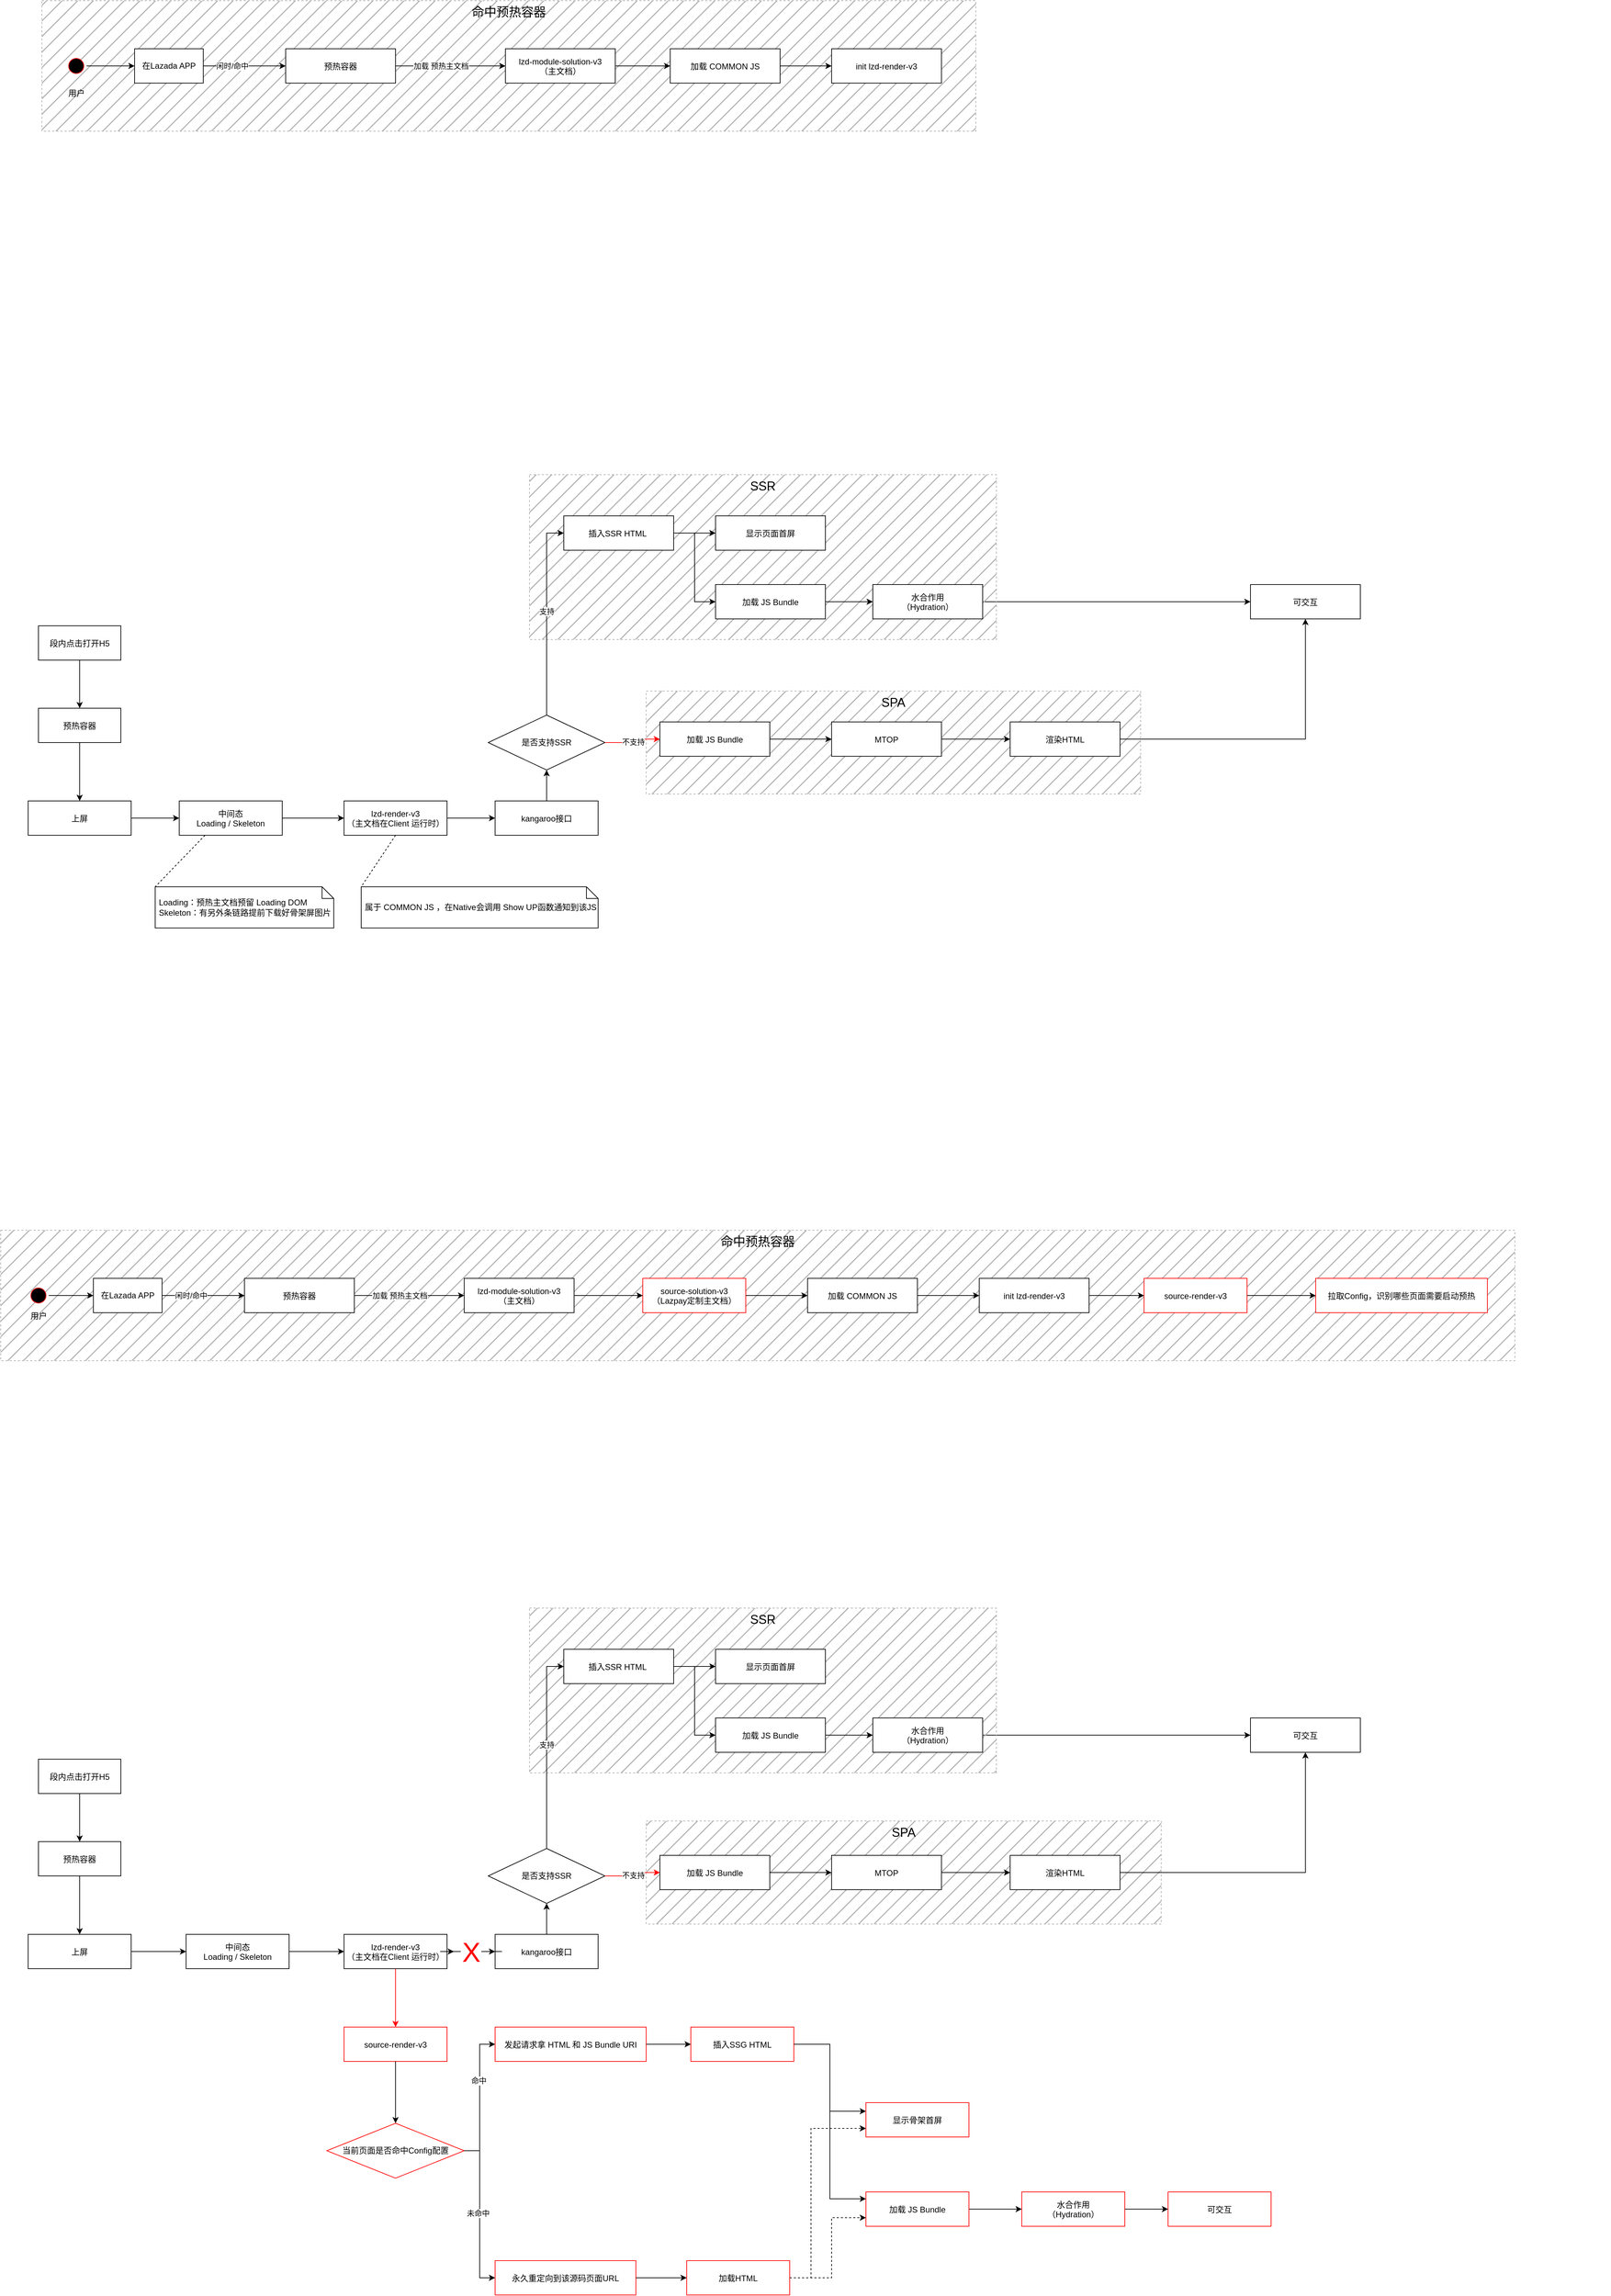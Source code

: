 <mxfile version="22.1.13" type="github">
  <diagram name="第 1 页" id="JUm2Xl7rqo4nJ8CD2gHi">
    <mxGraphModel dx="3695" dy="2759" grid="1" gridSize="10" guides="1" tooltips="1" connect="1" arrows="1" fold="1" page="1" pageScale="1" pageWidth="827" pageHeight="1169" math="0" shadow="0">
      <root>
        <mxCell id="0" />
        <mxCell id="1" parent="0" />
        <mxCell id="JyOi5-ntiIOUUZGGrdAY-210" value="" style="group" vertex="1" connectable="0" parent="1">
          <mxGeometry x="-600" y="-940" width="1360" height="190" as="geometry" />
        </mxCell>
        <mxCell id="JyOi5-ntiIOUUZGGrdAY-136" value="&lt;span style=&quot;font-size: 18px;&quot;&gt;命中预热容器&lt;/span&gt;" style="rounded=0;whiteSpace=wrap;html=1;fillColor=#b0b0b0;dashed=1;fillStyle=hatch;verticalAlign=top;strokeColor=#b0b0b0;" vertex="1" parent="JyOi5-ntiIOUUZGGrdAY-210">
          <mxGeometry width="1360" height="190" as="geometry" />
        </mxCell>
        <mxCell id="JyOi5-ntiIOUUZGGrdAY-78" value="在Lazada APP" style="shape=note;whiteSpace=wrap;size=0;" vertex="1" parent="JyOi5-ntiIOUUZGGrdAY-210">
          <mxGeometry x="135" y="70" width="100" height="50" as="geometry" />
        </mxCell>
        <mxCell id="JyOi5-ntiIOUUZGGrdAY-59" value="lzd-module-solution-v3&#xa;（主文档）" style="" vertex="1" parent="JyOi5-ntiIOUUZGGrdAY-210">
          <mxGeometry x="675" y="70" width="160" height="50" as="geometry" />
        </mxCell>
        <mxCell id="JyOi5-ntiIOUUZGGrdAY-86" value="预热容器" style="" vertex="1" parent="JyOi5-ntiIOUUZGGrdAY-210">
          <mxGeometry x="355" y="70" width="160" height="50" as="geometry" />
        </mxCell>
        <mxCell id="JyOi5-ntiIOUUZGGrdAY-138" value="" style="group" vertex="1" connectable="0" parent="JyOi5-ntiIOUUZGGrdAY-210">
          <mxGeometry x="25" y="80" width="50" height="70" as="geometry" />
        </mxCell>
        <mxCell id="JyOi5-ntiIOUUZGGrdAY-61" value="s" style="ellipse;shape=startState;fillColor=#000000;strokeColor=#ff0000;" vertex="1" parent="JyOi5-ntiIOUUZGGrdAY-138">
          <mxGeometry x="10" width="30" height="30" as="geometry" />
        </mxCell>
        <mxCell id="JyOi5-ntiIOUUZGGrdAY-137" value="用户" style="text;html=1;align=center;verticalAlign=middle;resizable=0;points=[];autosize=1;strokeColor=none;fillColor=none;" vertex="1" parent="JyOi5-ntiIOUUZGGrdAY-138">
          <mxGeometry y="40" width="50" height="30" as="geometry" />
        </mxCell>
        <mxCell id="JyOi5-ntiIOUUZGGrdAY-88" value="加载 COMMON JS" style="" vertex="1" parent="JyOi5-ntiIOUUZGGrdAY-210">
          <mxGeometry x="915" y="70" width="160" height="50" as="geometry" />
        </mxCell>
        <mxCell id="JyOi5-ntiIOUUZGGrdAY-208" value="init lzd-render-v3" style="" vertex="1" parent="JyOi5-ntiIOUUZGGrdAY-210">
          <mxGeometry x="1150" y="70" width="160" height="50" as="geometry" />
        </mxCell>
        <mxCell id="JyOi5-ntiIOUUZGGrdAY-82" style="edgeStyle=orthogonalEdgeStyle;rounded=0;orthogonalLoop=1;jettySize=auto;html=1;entryX=0;entryY=0.5;entryDx=0;entryDy=0;" edge="1" parent="JyOi5-ntiIOUUZGGrdAY-210" source="JyOi5-ntiIOUUZGGrdAY-78" target="JyOi5-ntiIOUUZGGrdAY-86">
          <mxGeometry relative="1" as="geometry">
            <mxPoint x="-845" y="-675" as="targetPoint" />
          </mxGeometry>
        </mxCell>
        <mxCell id="JyOi5-ntiIOUUZGGrdAY-87" value="闲时/命中" style="edgeLabel;html=1;align=center;verticalAlign=middle;resizable=0;points=[];" vertex="1" connectable="0" parent="JyOi5-ntiIOUUZGGrdAY-82">
          <mxGeometry x="-0.3" y="4" relative="1" as="geometry">
            <mxPoint y="4" as="offset" />
          </mxGeometry>
        </mxCell>
        <mxCell id="JyOi5-ntiIOUUZGGrdAY-84" style="edgeStyle=orthogonalEdgeStyle;rounded=0;orthogonalLoop=1;jettySize=auto;html=1;entryX=0;entryY=0.5;entryDx=0;entryDy=0;exitX=1;exitY=0.5;exitDx=0;exitDy=0;" edge="1" parent="JyOi5-ntiIOUUZGGrdAY-210" source="JyOi5-ntiIOUUZGGrdAY-86" target="JyOi5-ntiIOUUZGGrdAY-59">
          <mxGeometry relative="1" as="geometry">
            <mxPoint x="-695" y="-675" as="sourcePoint" />
          </mxGeometry>
        </mxCell>
        <mxCell id="JyOi5-ntiIOUUZGGrdAY-85" value="加载 预热主文档" style="edgeLabel;html=1;align=center;verticalAlign=middle;resizable=0;points=[];" vertex="1" connectable="0" parent="JyOi5-ntiIOUUZGGrdAY-84">
          <mxGeometry x="-0.175" relative="1" as="geometry">
            <mxPoint as="offset" />
          </mxGeometry>
        </mxCell>
        <mxCell id="JyOi5-ntiIOUUZGGrdAY-81" style="edgeStyle=orthogonalEdgeStyle;rounded=0;orthogonalLoop=1;jettySize=auto;html=1;entryX=0;entryY=0.5;entryDx=0;entryDy=0;entryPerimeter=0;" edge="1" parent="JyOi5-ntiIOUUZGGrdAY-210" source="JyOi5-ntiIOUUZGGrdAY-61" target="JyOi5-ntiIOUUZGGrdAY-78">
          <mxGeometry relative="1" as="geometry" />
        </mxCell>
        <mxCell id="JyOi5-ntiIOUUZGGrdAY-89" style="edgeStyle=orthogonalEdgeStyle;rounded=0;orthogonalLoop=1;jettySize=auto;html=1;" edge="1" parent="JyOi5-ntiIOUUZGGrdAY-210" source="JyOi5-ntiIOUUZGGrdAY-59" target="JyOi5-ntiIOUUZGGrdAY-88">
          <mxGeometry relative="1" as="geometry" />
        </mxCell>
        <mxCell id="JyOi5-ntiIOUUZGGrdAY-209" style="edgeStyle=orthogonalEdgeStyle;rounded=0;orthogonalLoop=1;jettySize=auto;html=1;entryX=0;entryY=0.5;entryDx=0;entryDy=0;" edge="1" parent="JyOi5-ntiIOUUZGGrdAY-210" source="JyOi5-ntiIOUUZGGrdAY-88" target="JyOi5-ntiIOUUZGGrdAY-208">
          <mxGeometry relative="1" as="geometry" />
        </mxCell>
        <mxCell id="JyOi5-ntiIOUUZGGrdAY-297" value="" style="group" vertex="1" connectable="0" parent="1">
          <mxGeometry x="-660" y="850" width="2205" height="190" as="geometry" />
        </mxCell>
        <mxCell id="JyOi5-ntiIOUUZGGrdAY-212" value="&lt;span style=&quot;font-size: 18px;&quot;&gt;命中预热容器&lt;/span&gt;" style="rounded=0;whiteSpace=wrap;html=1;fillColor=#b0b0b0;dashed=1;fillStyle=hatch;verticalAlign=top;strokeColor=#b0b0b0;" vertex="1" parent="JyOi5-ntiIOUUZGGrdAY-297">
          <mxGeometry width="2205" height="190" as="geometry" />
        </mxCell>
        <mxCell id="JyOi5-ntiIOUUZGGrdAY-213" value="在Lazada APP" style="shape=note;whiteSpace=wrap;size=0;" vertex="1" parent="JyOi5-ntiIOUUZGGrdAY-297">
          <mxGeometry x="135" y="70" width="100" height="50" as="geometry" />
        </mxCell>
        <mxCell id="JyOi5-ntiIOUUZGGrdAY-214" value="lzd-module-solution-v3&#xa;（主文档）" style="" vertex="1" parent="JyOi5-ntiIOUUZGGrdAY-297">
          <mxGeometry x="675" y="70" width="160" height="50" as="geometry" />
        </mxCell>
        <mxCell id="JyOi5-ntiIOUUZGGrdAY-215" value="预热容器" style="" vertex="1" parent="JyOi5-ntiIOUUZGGrdAY-297">
          <mxGeometry x="355" y="70" width="160" height="50" as="geometry" />
        </mxCell>
        <mxCell id="JyOi5-ntiIOUUZGGrdAY-219" value="加载 COMMON JS" style="" vertex="1" parent="JyOi5-ntiIOUUZGGrdAY-297">
          <mxGeometry x="1175" y="70" width="160" height="50" as="geometry" />
        </mxCell>
        <mxCell id="JyOi5-ntiIOUUZGGrdAY-220" value="init lzd-render-v3" style="" vertex="1" parent="JyOi5-ntiIOUUZGGrdAY-297">
          <mxGeometry x="1425" y="70" width="160" height="50" as="geometry" />
        </mxCell>
        <mxCell id="JyOi5-ntiIOUUZGGrdAY-229" value="source-solution-v3&#xa;（Lazpay定制主文档）" style="strokeColor=#ff0000;" vertex="1" parent="JyOi5-ntiIOUUZGGrdAY-297">
          <mxGeometry x="935" y="70" width="150" height="50" as="geometry" />
        </mxCell>
        <mxCell id="JyOi5-ntiIOUUZGGrdAY-233" value="source-render-v3" style="strokeColor=#ff0000;" vertex="1" parent="JyOi5-ntiIOUUZGGrdAY-297">
          <mxGeometry x="1665" y="70" width="150" height="50" as="geometry" />
        </mxCell>
        <mxCell id="JyOi5-ntiIOUUZGGrdAY-235" value="拉取Config，识别哪些页面需要启动预热" style="strokeColor=#ff0000;" vertex="1" parent="JyOi5-ntiIOUUZGGrdAY-297">
          <mxGeometry x="1915" y="70" width="250" height="50" as="geometry" />
        </mxCell>
        <mxCell id="JyOi5-ntiIOUUZGGrdAY-296" value="" style="group" vertex="1" connectable="0" parent="JyOi5-ntiIOUUZGGrdAY-297">
          <mxGeometry x="30" y="70" width="50" height="70" as="geometry" />
        </mxCell>
        <mxCell id="JyOi5-ntiIOUUZGGrdAY-216" value="" style="group" vertex="1" connectable="0" parent="JyOi5-ntiIOUUZGGrdAY-296">
          <mxGeometry width="50" height="70" as="geometry" />
        </mxCell>
        <mxCell id="JyOi5-ntiIOUUZGGrdAY-218" value="用户" style="text;html=1;align=center;verticalAlign=middle;resizable=0;points=[];autosize=1;strokeColor=none;fillColor=none;" vertex="1" parent="JyOi5-ntiIOUUZGGrdAY-216">
          <mxGeometry y="40" width="50" height="30" as="geometry" />
        </mxCell>
        <mxCell id="JyOi5-ntiIOUUZGGrdAY-217" value="s" style="ellipse;shape=startState;fillColor=#000000;strokeColor=#ff0000;" vertex="1" parent="JyOi5-ntiIOUUZGGrdAY-296">
          <mxGeometry x="10" y="10" width="30" height="30" as="geometry" />
        </mxCell>
        <mxCell id="JyOi5-ntiIOUUZGGrdAY-221" style="edgeStyle=orthogonalEdgeStyle;rounded=0;orthogonalLoop=1;jettySize=auto;html=1;entryX=0;entryY=0.5;entryDx=0;entryDy=0;" edge="1" parent="JyOi5-ntiIOUUZGGrdAY-297" source="JyOi5-ntiIOUUZGGrdAY-213" target="JyOi5-ntiIOUUZGGrdAY-215">
          <mxGeometry relative="1" as="geometry">
            <mxPoint x="-2160" y="705" as="targetPoint" />
          </mxGeometry>
        </mxCell>
        <mxCell id="JyOi5-ntiIOUUZGGrdAY-222" value="闲时/命中" style="edgeLabel;html=1;align=center;verticalAlign=middle;resizable=0;points=[];" vertex="1" connectable="0" parent="JyOi5-ntiIOUUZGGrdAY-221">
          <mxGeometry x="-0.3" y="4" relative="1" as="geometry">
            <mxPoint y="4" as="offset" />
          </mxGeometry>
        </mxCell>
        <mxCell id="JyOi5-ntiIOUUZGGrdAY-223" style="edgeStyle=orthogonalEdgeStyle;rounded=0;orthogonalLoop=1;jettySize=auto;html=1;entryX=0;entryY=0.5;entryDx=0;entryDy=0;exitX=1;exitY=0.5;exitDx=0;exitDy=0;" edge="1" parent="JyOi5-ntiIOUUZGGrdAY-297" source="JyOi5-ntiIOUUZGGrdAY-215" target="JyOi5-ntiIOUUZGGrdAY-214">
          <mxGeometry relative="1" as="geometry">
            <mxPoint x="-2010" y="705" as="sourcePoint" />
          </mxGeometry>
        </mxCell>
        <mxCell id="JyOi5-ntiIOUUZGGrdAY-224" value="加载 预热主文档" style="edgeLabel;html=1;align=center;verticalAlign=middle;resizable=0;points=[];" vertex="1" connectable="0" parent="JyOi5-ntiIOUUZGGrdAY-223">
          <mxGeometry x="-0.175" relative="1" as="geometry">
            <mxPoint as="offset" />
          </mxGeometry>
        </mxCell>
        <mxCell id="JyOi5-ntiIOUUZGGrdAY-227" style="edgeStyle=orthogonalEdgeStyle;rounded=0;orthogonalLoop=1;jettySize=auto;html=1;entryX=0;entryY=0.5;entryDx=0;entryDy=0;" edge="1" parent="JyOi5-ntiIOUUZGGrdAY-297" source="JyOi5-ntiIOUUZGGrdAY-219" target="JyOi5-ntiIOUUZGGrdAY-220">
          <mxGeometry relative="1" as="geometry" />
        </mxCell>
        <mxCell id="JyOi5-ntiIOUUZGGrdAY-230" style="edgeStyle=orthogonalEdgeStyle;rounded=0;orthogonalLoop=1;jettySize=auto;html=1;entryX=0;entryY=0.5;entryDx=0;entryDy=0;" edge="1" parent="JyOi5-ntiIOUUZGGrdAY-297" source="JyOi5-ntiIOUUZGGrdAY-214" target="JyOi5-ntiIOUUZGGrdAY-229">
          <mxGeometry relative="1" as="geometry" />
        </mxCell>
        <mxCell id="JyOi5-ntiIOUUZGGrdAY-231" style="edgeStyle=orthogonalEdgeStyle;rounded=0;orthogonalLoop=1;jettySize=auto;html=1;entryX=0;entryY=0.5;entryDx=0;entryDy=0;" edge="1" parent="JyOi5-ntiIOUUZGGrdAY-297" source="JyOi5-ntiIOUUZGGrdAY-229" target="JyOi5-ntiIOUUZGGrdAY-219">
          <mxGeometry relative="1" as="geometry" />
        </mxCell>
        <mxCell id="JyOi5-ntiIOUUZGGrdAY-234" style="edgeStyle=orthogonalEdgeStyle;rounded=0;orthogonalLoop=1;jettySize=auto;html=1;entryX=0;entryY=0.5;entryDx=0;entryDy=0;" edge="1" parent="JyOi5-ntiIOUUZGGrdAY-297" source="JyOi5-ntiIOUUZGGrdAY-220" target="JyOi5-ntiIOUUZGGrdAY-233">
          <mxGeometry relative="1" as="geometry" />
        </mxCell>
        <mxCell id="JyOi5-ntiIOUUZGGrdAY-236" style="edgeStyle=orthogonalEdgeStyle;rounded=0;orthogonalLoop=1;jettySize=auto;html=1;" edge="1" parent="JyOi5-ntiIOUUZGGrdAY-297" source="JyOi5-ntiIOUUZGGrdAY-233" target="JyOi5-ntiIOUUZGGrdAY-235">
          <mxGeometry relative="1" as="geometry" />
        </mxCell>
        <mxCell id="JyOi5-ntiIOUUZGGrdAY-225" style="edgeStyle=orthogonalEdgeStyle;rounded=0;orthogonalLoop=1;jettySize=auto;html=1;entryX=0;entryY=0.5;entryDx=0;entryDy=0;entryPerimeter=0;" edge="1" parent="JyOi5-ntiIOUUZGGrdAY-297" source="JyOi5-ntiIOUUZGGrdAY-217" target="JyOi5-ntiIOUUZGGrdAY-213">
          <mxGeometry relative="1" as="geometry" />
        </mxCell>
        <mxCell id="JyOi5-ntiIOUUZGGrdAY-298" value="" style="group" vertex="1" connectable="0" parent="1">
          <mxGeometry x="-620" y="-250" width="2304" height="790" as="geometry" />
        </mxCell>
        <mxCell id="JyOi5-ntiIOUUZGGrdAY-184" value="" style="group" vertex="1" connectable="0" parent="JyOi5-ntiIOUUZGGrdAY-298">
          <mxGeometry y="70" width="2304" height="720" as="geometry" />
        </mxCell>
        <mxCell id="JyOi5-ntiIOUUZGGrdAY-300" value="" style="group" vertex="1" connectable="0" parent="JyOi5-ntiIOUUZGGrdAY-184">
          <mxGeometry y="150" width="830" height="440" as="geometry" />
        </mxCell>
        <mxCell id="JyOi5-ntiIOUUZGGrdAY-145" value="lzd-render-v3&#xa;（主文档在Client 运行时）" style="" vertex="1" parent="JyOi5-ntiIOUUZGGrdAY-300">
          <mxGeometry x="460" y="255" width="150" height="50" as="geometry" />
        </mxCell>
        <mxCell id="JyOi5-ntiIOUUZGGrdAY-147" value="段内点击打开H5" style="" vertex="1" parent="JyOi5-ntiIOUUZGGrdAY-300">
          <mxGeometry x="15" width="120" height="50" as="geometry" />
        </mxCell>
        <mxCell id="JyOi5-ntiIOUUZGGrdAY-149" value="预热容器" style="" vertex="1" parent="JyOi5-ntiIOUUZGGrdAY-300">
          <mxGeometry x="15" y="120" width="120" height="50" as="geometry" />
        </mxCell>
        <mxCell id="JyOi5-ntiIOUUZGGrdAY-146" style="edgeStyle=orthogonalEdgeStyle;rounded=0;orthogonalLoop=1;jettySize=auto;html=1;entryX=0.5;entryY=0;entryDx=0;entryDy=0;" edge="1" parent="JyOi5-ntiIOUUZGGrdAY-300" source="JyOi5-ntiIOUUZGGrdAY-147" target="JyOi5-ntiIOUUZGGrdAY-149">
          <mxGeometry relative="1" as="geometry" />
        </mxCell>
        <mxCell id="JyOi5-ntiIOUUZGGrdAY-151" value="kangaroo接口" style="" vertex="1" parent="JyOi5-ntiIOUUZGGrdAY-300">
          <mxGeometry x="680" y="255" width="150" height="50" as="geometry" />
        </mxCell>
        <mxCell id="JyOi5-ntiIOUUZGGrdAY-144" style="edgeStyle=orthogonalEdgeStyle;rounded=0;orthogonalLoop=1;jettySize=auto;html=1;entryX=0;entryY=0.5;entryDx=0;entryDy=0;" edge="1" parent="JyOi5-ntiIOUUZGGrdAY-300" source="JyOi5-ntiIOUUZGGrdAY-145" target="JyOi5-ntiIOUUZGGrdAY-151">
          <mxGeometry relative="1" as="geometry" />
        </mxCell>
        <mxCell id="JyOi5-ntiIOUUZGGrdAY-150" style="edgeStyle=orthogonalEdgeStyle;rounded=0;orthogonalLoop=1;jettySize=auto;html=1;entryX=0.5;entryY=1;entryDx=0;entryDy=0;" edge="1" parent="JyOi5-ntiIOUUZGGrdAY-300" source="JyOi5-ntiIOUUZGGrdAY-151">
          <mxGeometry relative="1" as="geometry">
            <mxPoint x="755.0" y="210" as="targetPoint" />
          </mxGeometry>
        </mxCell>
        <mxCell id="JyOi5-ntiIOUUZGGrdAY-158" value="上屏" style="" vertex="1" parent="JyOi5-ntiIOUUZGGrdAY-300">
          <mxGeometry y="255" width="150" height="50" as="geometry" />
        </mxCell>
        <mxCell id="JyOi5-ntiIOUUZGGrdAY-148" style="edgeStyle=orthogonalEdgeStyle;rounded=0;orthogonalLoop=1;jettySize=auto;html=1;entryX=0.5;entryY=0;entryDx=0;entryDy=0;" edge="1" parent="JyOi5-ntiIOUUZGGrdAY-300" source="JyOi5-ntiIOUUZGGrdAY-149" target="JyOi5-ntiIOUUZGGrdAY-158">
          <mxGeometry relative="1" as="geometry" />
        </mxCell>
        <mxCell id="JyOi5-ntiIOUUZGGrdAY-159" value="" style="group" vertex="1" connectable="0" parent="JyOi5-ntiIOUUZGGrdAY-300">
          <mxGeometry x="120" y="140" width="290" height="165" as="geometry" />
        </mxCell>
        <mxCell id="JyOi5-ntiIOUUZGGrdAY-160" value="中间态&#xa;Loading / Skeleton" style="" vertex="1" parent="JyOi5-ntiIOUUZGGrdAY-159">
          <mxGeometry x="100" y="115" width="150" height="50" as="geometry" />
        </mxCell>
        <mxCell id="JyOi5-ntiIOUUZGGrdAY-157" style="edgeStyle=orthogonalEdgeStyle;rounded=0;orthogonalLoop=1;jettySize=auto;html=1;entryX=0;entryY=0.5;entryDx=0;entryDy=0;" edge="1" parent="JyOi5-ntiIOUUZGGrdAY-300" source="JyOi5-ntiIOUUZGGrdAY-158" target="JyOi5-ntiIOUUZGGrdAY-160">
          <mxGeometry relative="1" as="geometry" />
        </mxCell>
        <mxCell id="JyOi5-ntiIOUUZGGrdAY-161" style="edgeStyle=orthogonalEdgeStyle;rounded=0;orthogonalLoop=1;jettySize=auto;html=1;entryX=0;entryY=0.5;entryDx=0;entryDy=0;" edge="1" parent="JyOi5-ntiIOUUZGGrdAY-300" source="JyOi5-ntiIOUUZGGrdAY-160" target="JyOi5-ntiIOUUZGGrdAY-145">
          <mxGeometry relative="1" as="geometry" />
        </mxCell>
        <mxCell id="JyOi5-ntiIOUUZGGrdAY-162" value=" 属于 COMMON JS ，在Native会调用 Show UP函数通知到该JS" style="shape=note;whiteSpace=wrap;size=17;align=left;" vertex="1" parent="JyOi5-ntiIOUUZGGrdAY-300">
          <mxGeometry x="485" y="380" width="345" height="60" as="geometry" />
        </mxCell>
        <mxCell id="JyOi5-ntiIOUUZGGrdAY-163" value="" style="endArrow=none;strokeColor=#000000;endFill=0;rounded=0;dashed=1;exitX=0.5;exitY=1;exitDx=0;exitDy=0;entryX=0;entryY=0;entryDx=0;entryDy=0;entryPerimeter=0;" edge="1" parent="JyOi5-ntiIOUUZGGrdAY-300" source="JyOi5-ntiIOUUZGGrdAY-145" target="JyOi5-ntiIOUUZGGrdAY-162">
          <mxGeometry relative="1" as="geometry">
            <mxPoint x="743" as="sourcePoint" />
            <mxPoint x="825" y="-230" as="targetPoint" />
          </mxGeometry>
        </mxCell>
        <mxCell id="JyOi5-ntiIOUUZGGrdAY-182" value=" Loading：预热主文档预留 Loading DOM&#xa; Skeleton：有另外条链路提前下载好骨架屏图片" style="shape=note;whiteSpace=wrap;size=17;align=left;" vertex="1" parent="JyOi5-ntiIOUUZGGrdAY-300">
          <mxGeometry x="185" y="380" width="260" height="60" as="geometry" />
        </mxCell>
        <mxCell id="JyOi5-ntiIOUUZGGrdAY-183" value="" style="endArrow=none;strokeColor=#000000;endFill=0;rounded=0;dashed=1;exitX=0.25;exitY=1;exitDx=0;exitDy=0;entryX=0;entryY=0;entryDx=0;entryDy=0;entryPerimeter=0;" edge="1" parent="JyOi5-ntiIOUUZGGrdAY-300" source="JyOi5-ntiIOUUZGGrdAY-160" target="JyOi5-ntiIOUUZGGrdAY-182">
          <mxGeometry relative="1" as="geometry">
            <mxPoint x="266" y="305" as="sourcePoint" />
            <mxPoint x="240" y="380" as="targetPoint" />
          </mxGeometry>
        </mxCell>
        <mxCell id="JyOi5-ntiIOUUZGGrdAY-270" value="" style="group" vertex="1" connectable="0" parent="JyOi5-ntiIOUUZGGrdAY-298">
          <mxGeometry x="670" width="1270" height="465" as="geometry" />
        </mxCell>
        <mxCell id="JyOi5-ntiIOUUZGGrdAY-299" value="&lt;font style=&quot;font-size: 18px;&quot;&gt;SPA&lt;/font&gt;" style="rounded=0;whiteSpace=wrap;html=1;fillColor=#b0b0b0;dashed=1;fillStyle=hatch;verticalAlign=top;strokeColor=#b0b0b0;" vertex="1" parent="JyOi5-ntiIOUUZGGrdAY-270">
          <mxGeometry x="230" y="315" width="720" height="150" as="geometry" />
        </mxCell>
        <mxCell id="JyOi5-ntiIOUUZGGrdAY-271" value="是否支持SSR" style="rhombus;whiteSpace=wrap;html=1;" vertex="1" parent="JyOi5-ntiIOUUZGGrdAY-270">
          <mxGeometry y="350" width="170" height="80" as="geometry" />
        </mxCell>
        <mxCell id="JyOi5-ntiIOUUZGGrdAY-272" value="可交互" style="" vertex="1" parent="JyOi5-ntiIOUUZGGrdAY-270">
          <mxGeometry x="1110" y="160" width="160" height="50" as="geometry" />
        </mxCell>
        <mxCell id="JyOi5-ntiIOUUZGGrdAY-273" style="edgeStyle=orthogonalEdgeStyle;rounded=0;orthogonalLoop=1;jettySize=auto;html=1;entryX=0;entryY=0.5;entryDx=0;entryDy=0;" edge="1" parent="JyOi5-ntiIOUUZGGrdAY-270" source="JyOi5-ntiIOUUZGGrdAY-287" target="JyOi5-ntiIOUUZGGrdAY-272">
          <mxGeometry relative="1" as="geometry" />
        </mxCell>
        <mxCell id="JyOi5-ntiIOUUZGGrdAY-274" value="加载 JS Bundle" style="" vertex="1" parent="JyOi5-ntiIOUUZGGrdAY-270">
          <mxGeometry x="250" y="360" width="160" height="50" as="geometry" />
        </mxCell>
        <mxCell id="JyOi5-ntiIOUUZGGrdAY-275" style="edgeStyle=orthogonalEdgeStyle;rounded=0;orthogonalLoop=1;jettySize=auto;html=1;entryX=0;entryY=0.5;entryDx=0;entryDy=0;strokeColor=#ff0000;" edge="1" parent="JyOi5-ntiIOUUZGGrdAY-270" source="JyOi5-ntiIOUUZGGrdAY-271" target="JyOi5-ntiIOUUZGGrdAY-274">
          <mxGeometry relative="1" as="geometry" />
        </mxCell>
        <mxCell id="JyOi5-ntiIOUUZGGrdAY-276" value="不支持" style="edgeLabel;html=1;align=center;verticalAlign=middle;resizable=0;points=[];" vertex="1" connectable="0" parent="JyOi5-ntiIOUUZGGrdAY-275">
          <mxGeometry x="-0.006" y="-1" relative="1" as="geometry">
            <mxPoint y="1" as="offset" />
          </mxGeometry>
        </mxCell>
        <mxCell id="JyOi5-ntiIOUUZGGrdAY-277" value="MTOP" style="" vertex="1" parent="JyOi5-ntiIOUUZGGrdAY-270">
          <mxGeometry x="500" y="360" width="160" height="50" as="geometry" />
        </mxCell>
        <mxCell id="JyOi5-ntiIOUUZGGrdAY-278" style="edgeStyle=orthogonalEdgeStyle;rounded=0;orthogonalLoop=1;jettySize=auto;html=1;entryX=0.5;entryY=1;entryDx=0;entryDy=0;" edge="1" parent="JyOi5-ntiIOUUZGGrdAY-270" source="JyOi5-ntiIOUUZGGrdAY-279" target="JyOi5-ntiIOUUZGGrdAY-272">
          <mxGeometry relative="1" as="geometry" />
        </mxCell>
        <mxCell id="JyOi5-ntiIOUUZGGrdAY-279" value="渲染HTML" style="" vertex="1" parent="JyOi5-ntiIOUUZGGrdAY-270">
          <mxGeometry x="760" y="360" width="160" height="50" as="geometry" />
        </mxCell>
        <mxCell id="JyOi5-ntiIOUUZGGrdAY-280" style="edgeStyle=orthogonalEdgeStyle;rounded=0;orthogonalLoop=1;jettySize=auto;html=1;entryX=0;entryY=0.5;entryDx=0;entryDy=0;" edge="1" parent="JyOi5-ntiIOUUZGGrdAY-270" source="JyOi5-ntiIOUUZGGrdAY-274" target="JyOi5-ntiIOUUZGGrdAY-277">
          <mxGeometry relative="1" as="geometry" />
        </mxCell>
        <mxCell id="JyOi5-ntiIOUUZGGrdAY-281" style="edgeStyle=orthogonalEdgeStyle;rounded=0;orthogonalLoop=1;jettySize=auto;html=1;" edge="1" parent="JyOi5-ntiIOUUZGGrdAY-270" source="JyOi5-ntiIOUUZGGrdAY-277" target="JyOi5-ntiIOUUZGGrdAY-279">
          <mxGeometry relative="1" as="geometry" />
        </mxCell>
        <mxCell id="JyOi5-ntiIOUUZGGrdAY-282" value="&lt;font style=&quot;font-size: 18px;&quot;&gt;SSR&lt;/font&gt;" style="rounded=0;whiteSpace=wrap;html=1;fillColor=#b0b0b0;dashed=1;fillStyle=hatch;verticalAlign=top;strokeColor=#b0b0b0;" vertex="1" parent="JyOi5-ntiIOUUZGGrdAY-270">
          <mxGeometry x="60" width="680" height="240" as="geometry" />
        </mxCell>
        <mxCell id="JyOi5-ntiIOUUZGGrdAY-283" value="插入SSR HTML " style="" vertex="1" parent="JyOi5-ntiIOUUZGGrdAY-270">
          <mxGeometry x="110" y="60" width="160" height="50" as="geometry" />
        </mxCell>
        <mxCell id="JyOi5-ntiIOUUZGGrdAY-284" style="edgeStyle=orthogonalEdgeStyle;rounded=0;orthogonalLoop=1;jettySize=auto;html=1;entryX=0;entryY=0.5;entryDx=0;entryDy=0;" edge="1" parent="JyOi5-ntiIOUUZGGrdAY-270" source="JyOi5-ntiIOUUZGGrdAY-271" target="JyOi5-ntiIOUUZGGrdAY-283">
          <mxGeometry relative="1" as="geometry" />
        </mxCell>
        <mxCell id="JyOi5-ntiIOUUZGGrdAY-285" value="支持" style="edgeLabel;html=1;align=center;verticalAlign=middle;resizable=0;points=[];" vertex="1" connectable="0" parent="JyOi5-ntiIOUUZGGrdAY-284">
          <mxGeometry x="0.047" relative="1" as="geometry">
            <mxPoint y="1" as="offset" />
          </mxGeometry>
        </mxCell>
        <mxCell id="JyOi5-ntiIOUUZGGrdAY-286" value="加载 JS Bundle" style="" vertex="1" parent="JyOi5-ntiIOUUZGGrdAY-270">
          <mxGeometry x="331" y="160" width="160" height="50" as="geometry" />
        </mxCell>
        <mxCell id="JyOi5-ntiIOUUZGGrdAY-287" value="水合作用&#xa;（Hydration）" style="" vertex="1" parent="JyOi5-ntiIOUUZGGrdAY-270">
          <mxGeometry x="560" y="160" width="160" height="50" as="geometry" />
        </mxCell>
        <mxCell id="JyOi5-ntiIOUUZGGrdAY-288" style="edgeStyle=orthogonalEdgeStyle;rounded=0;orthogonalLoop=1;jettySize=auto;html=1;entryX=0;entryY=0.5;entryDx=0;entryDy=0;" edge="1" parent="JyOi5-ntiIOUUZGGrdAY-270" source="JyOi5-ntiIOUUZGGrdAY-283" target="JyOi5-ntiIOUUZGGrdAY-286">
          <mxGeometry relative="1" as="geometry" />
        </mxCell>
        <mxCell id="JyOi5-ntiIOUUZGGrdAY-290" style="edgeStyle=orthogonalEdgeStyle;rounded=0;orthogonalLoop=1;jettySize=auto;html=1;entryX=0;entryY=0.5;entryDx=0;entryDy=0;" edge="1" parent="JyOi5-ntiIOUUZGGrdAY-270" source="JyOi5-ntiIOUUZGGrdAY-286" target="JyOi5-ntiIOUUZGGrdAY-287">
          <mxGeometry relative="1" as="geometry" />
        </mxCell>
        <mxCell id="JyOi5-ntiIOUUZGGrdAY-291" value="显示页面首屏" style="" vertex="1" parent="JyOi5-ntiIOUUZGGrdAY-270">
          <mxGeometry x="331" y="60" width="160" height="50" as="geometry" />
        </mxCell>
        <mxCell id="JyOi5-ntiIOUUZGGrdAY-292" style="edgeStyle=orthogonalEdgeStyle;rounded=0;orthogonalLoop=1;jettySize=auto;html=1;entryX=0;entryY=0.5;entryDx=0;entryDy=0;" edge="1" parent="JyOi5-ntiIOUUZGGrdAY-270" source="JyOi5-ntiIOUUZGGrdAY-283" target="JyOi5-ntiIOUUZGGrdAY-291">
          <mxGeometry relative="1" as="geometry" />
        </mxCell>
        <mxCell id="JyOi5-ntiIOUUZGGrdAY-302" value="" style="group" vertex="1" connectable="0" parent="1">
          <mxGeometry x="-620" y="1400" width="1940" height="1000" as="geometry" />
        </mxCell>
        <mxCell id="JyOi5-ntiIOUUZGGrdAY-294" value="" style="group" vertex="1" connectable="0" parent="JyOi5-ntiIOUUZGGrdAY-302">
          <mxGeometry width="1940" height="940" as="geometry" />
        </mxCell>
        <mxCell id="JyOi5-ntiIOUUZGGrdAY-60" value="lzd-render-v3&#xa;（主文档在Client 运行时）" style="" vertex="1" parent="JyOi5-ntiIOUUZGGrdAY-294">
          <mxGeometry x="460" y="475" width="150" height="50" as="geometry" />
        </mxCell>
        <mxCell id="JyOi5-ntiIOUUZGGrdAY-90" value="段内点击打开H5" style="" vertex="1" parent="JyOi5-ntiIOUUZGGrdAY-294">
          <mxGeometry x="15" y="220" width="120" height="50" as="geometry" />
        </mxCell>
        <mxCell id="JyOi5-ntiIOUUZGGrdAY-91" value="预热容器" style="" vertex="1" parent="JyOi5-ntiIOUUZGGrdAY-294">
          <mxGeometry x="15" y="340" width="120" height="50" as="geometry" />
        </mxCell>
        <mxCell id="JyOi5-ntiIOUUZGGrdAY-92" style="edgeStyle=orthogonalEdgeStyle;rounded=0;orthogonalLoop=1;jettySize=auto;html=1;entryX=0.5;entryY=0;entryDx=0;entryDy=0;" edge="1" parent="JyOi5-ntiIOUUZGGrdAY-294" source="JyOi5-ntiIOUUZGGrdAY-90" target="JyOi5-ntiIOUUZGGrdAY-91">
          <mxGeometry relative="1" as="geometry" />
        </mxCell>
        <mxCell id="JyOi5-ntiIOUUZGGrdAY-95" value="kangaroo接口" style="" vertex="1" parent="JyOi5-ntiIOUUZGGrdAY-294">
          <mxGeometry x="680" y="475" width="150" height="50" as="geometry" />
        </mxCell>
        <mxCell id="JyOi5-ntiIOUUZGGrdAY-127" value="上屏" style="" vertex="1" parent="JyOi5-ntiIOUUZGGrdAY-294">
          <mxGeometry y="475" width="150" height="50" as="geometry" />
        </mxCell>
        <mxCell id="JyOi5-ntiIOUUZGGrdAY-129" style="edgeStyle=orthogonalEdgeStyle;rounded=0;orthogonalLoop=1;jettySize=auto;html=1;entryX=0.5;entryY=0;entryDx=0;entryDy=0;" edge="1" parent="JyOi5-ntiIOUUZGGrdAY-294" source="JyOi5-ntiIOUUZGGrdAY-91" target="JyOi5-ntiIOUUZGGrdAY-127">
          <mxGeometry relative="1" as="geometry" />
        </mxCell>
        <mxCell id="JyOi5-ntiIOUUZGGrdAY-131" style="edgeStyle=orthogonalEdgeStyle;rounded=0;orthogonalLoop=1;jettySize=auto;html=1;entryX=0;entryY=0.5;entryDx=0;entryDy=0;" edge="1" parent="JyOi5-ntiIOUUZGGrdAY-294" source="JyOi5-ntiIOUUZGGrdAY-93" target="JyOi5-ntiIOUUZGGrdAY-60">
          <mxGeometry relative="1" as="geometry" />
        </mxCell>
        <mxCell id="JyOi5-ntiIOUUZGGrdAY-193" value="source-render-v3" style="strokeColor=#ff0000;" vertex="1" parent="JyOi5-ntiIOUUZGGrdAY-294">
          <mxGeometry x="460" y="610" width="150" height="50" as="geometry" />
        </mxCell>
        <mxCell id="JyOi5-ntiIOUUZGGrdAY-194" style="edgeStyle=orthogonalEdgeStyle;rounded=0;orthogonalLoop=1;jettySize=auto;html=1;entryX=0.5;entryY=0;entryDx=0;entryDy=0;exitX=0.5;exitY=1;exitDx=0;exitDy=0;strokeColor=#ff0000;" edge="1" parent="JyOi5-ntiIOUUZGGrdAY-294" source="JyOi5-ntiIOUUZGGrdAY-60" target="JyOi5-ntiIOUUZGGrdAY-193">
          <mxGeometry relative="1" as="geometry" />
        </mxCell>
        <mxCell id="JyOi5-ntiIOUUZGGrdAY-93" value="中间态&#xa;Loading / Skeleton" style="" vertex="1" parent="JyOi5-ntiIOUUZGGrdAY-294">
          <mxGeometry x="230" y="475" width="150" height="50" as="geometry" />
        </mxCell>
        <mxCell id="JyOi5-ntiIOUUZGGrdAY-237" style="edgeStyle=orthogonalEdgeStyle;rounded=0;orthogonalLoop=1;jettySize=auto;html=1;entryX=0;entryY=0.5;entryDx=0;entryDy=0;" edge="1" parent="JyOi5-ntiIOUUZGGrdAY-294" source="JyOi5-ntiIOUUZGGrdAY-127" target="JyOi5-ntiIOUUZGGrdAY-93">
          <mxGeometry relative="1" as="geometry" />
        </mxCell>
        <mxCell id="JyOi5-ntiIOUUZGGrdAY-197" value="发起请求拿 HTML 和 JS Bundle URI" style="strokeColor=#ff0000;" vertex="1" parent="JyOi5-ntiIOUUZGGrdAY-294">
          <mxGeometry x="680" y="610" width="220" height="50" as="geometry" />
        </mxCell>
        <mxCell id="JyOi5-ntiIOUUZGGrdAY-206" style="edgeStyle=orthogonalEdgeStyle;rounded=0;orthogonalLoop=1;jettySize=auto;html=1;entryX=0;entryY=0.5;entryDx=0;entryDy=0;" edge="1" parent="JyOi5-ntiIOUUZGGrdAY-294" source="JyOi5-ntiIOUUZGGrdAY-198" target="JyOi5-ntiIOUUZGGrdAY-197">
          <mxGeometry relative="1" as="geometry" />
        </mxCell>
        <mxCell id="JyOi5-ntiIOUUZGGrdAY-207" value="命中" style="edgeLabel;html=1;align=center;verticalAlign=middle;resizable=0;points=[];" vertex="1" connectable="0" parent="JyOi5-ntiIOUUZGGrdAY-206">
          <mxGeometry x="0.251" y="2" relative="1" as="geometry">
            <mxPoint as="offset" />
          </mxGeometry>
        </mxCell>
        <mxCell id="JyOi5-ntiIOUUZGGrdAY-198" value="当前页面是否命中Config配置" style="rhombus;whiteSpace=wrap;html=1;strokeColor=#ff0000;" vertex="1" parent="JyOi5-ntiIOUUZGGrdAY-294">
          <mxGeometry x="435" y="750" width="200" height="80" as="geometry" />
        </mxCell>
        <mxCell id="JyOi5-ntiIOUUZGGrdAY-204" style="edgeStyle=orthogonalEdgeStyle;rounded=0;orthogonalLoop=1;jettySize=auto;html=1;entryX=0.5;entryY=0;entryDx=0;entryDy=0;" edge="1" parent="JyOi5-ntiIOUUZGGrdAY-294" source="JyOi5-ntiIOUUZGGrdAY-193" target="JyOi5-ntiIOUUZGGrdAY-198">
          <mxGeometry relative="1" as="geometry" />
        </mxCell>
        <mxCell id="JyOi5-ntiIOUUZGGrdAY-238" value="" style="edgeStyle=orthogonalEdgeStyle;rounded=0;orthogonalLoop=1;jettySize=auto;html=1;entryX=0;entryY=0.5;entryDx=0;entryDy=0;" edge="1" parent="JyOi5-ntiIOUUZGGrdAY-294" source="JyOi5-ntiIOUUZGGrdAY-60" target="JyOi5-ntiIOUUZGGrdAY-203">
          <mxGeometry relative="1" as="geometry">
            <mxPoint x="610" y="500" as="sourcePoint" />
            <mxPoint x="680" y="500" as="targetPoint" />
          </mxGeometry>
        </mxCell>
        <mxCell id="JyOi5-ntiIOUUZGGrdAY-203" value="&lt;font color=&quot;#ff0000&quot; style=&quot;font-size: 40px;&quot;&gt;X&lt;/font&gt;" style="text;html=1;align=center;verticalAlign=middle;resizable=0;points=[];autosize=1;strokeColor=none;fillColor=none;fontSize=40;" vertex="1" parent="JyOi5-ntiIOUUZGGrdAY-294">
          <mxGeometry x="620" y="470" width="50" height="60" as="geometry" />
        </mxCell>
        <mxCell id="JyOi5-ntiIOUUZGGrdAY-132" style="edgeStyle=orthogonalEdgeStyle;rounded=0;orthogonalLoop=1;jettySize=auto;html=1;entryX=0;entryY=0.5;entryDx=0;entryDy=0;" edge="1" parent="JyOi5-ntiIOUUZGGrdAY-294" source="JyOi5-ntiIOUUZGGrdAY-203" target="JyOi5-ntiIOUUZGGrdAY-95">
          <mxGeometry relative="1" as="geometry" />
        </mxCell>
        <mxCell id="JyOi5-ntiIOUUZGGrdAY-247" value="水合作用&#xa;（Hydration）" style="strokeColor=#ff0000;" vertex="1" parent="JyOi5-ntiIOUUZGGrdAY-294">
          <mxGeometry x="1447" y="850" width="150" height="50" as="geometry" />
        </mxCell>
        <mxCell id="JyOi5-ntiIOUUZGGrdAY-255" value="可交互" style="strokeColor=#ff0000;" vertex="1" parent="JyOi5-ntiIOUUZGGrdAY-294">
          <mxGeometry x="1660" y="850" width="150" height="50" as="geometry" />
        </mxCell>
        <mxCell id="JyOi5-ntiIOUUZGGrdAY-256" style="edgeStyle=orthogonalEdgeStyle;rounded=0;orthogonalLoop=1;jettySize=auto;html=1;entryX=0;entryY=0.5;entryDx=0;entryDy=0;" edge="1" parent="JyOi5-ntiIOUUZGGrdAY-294" source="JyOi5-ntiIOUUZGGrdAY-247" target="JyOi5-ntiIOUUZGGrdAY-255">
          <mxGeometry relative="1" as="geometry" />
        </mxCell>
        <mxCell id="JyOi5-ntiIOUUZGGrdAY-257" value="插入SSG HTML" style="strokeColor=#ff0000;" vertex="1" parent="JyOi5-ntiIOUUZGGrdAY-294">
          <mxGeometry x="965" y="610" width="150" height="50" as="geometry" />
        </mxCell>
        <mxCell id="JyOi5-ntiIOUUZGGrdAY-258" style="edgeStyle=orthogonalEdgeStyle;rounded=0;orthogonalLoop=1;jettySize=auto;html=1;entryX=0;entryY=0.5;entryDx=0;entryDy=0;" edge="1" parent="JyOi5-ntiIOUUZGGrdAY-294" source="JyOi5-ntiIOUUZGGrdAY-197" target="JyOi5-ntiIOUUZGGrdAY-257">
          <mxGeometry relative="1" as="geometry" />
        </mxCell>
        <mxCell id="JyOi5-ntiIOUUZGGrdAY-259" value="显示骨架首屏" style="strokeColor=#ff0000;" vertex="1" parent="JyOi5-ntiIOUUZGGrdAY-294">
          <mxGeometry x="1220" y="720" width="150" height="50" as="geometry" />
        </mxCell>
        <mxCell id="JyOi5-ntiIOUUZGGrdAY-260" style="edgeStyle=orthogonalEdgeStyle;rounded=0;orthogonalLoop=1;jettySize=auto;html=1;entryX=0;entryY=0.25;entryDx=0;entryDy=0;" edge="1" parent="JyOi5-ntiIOUUZGGrdAY-294" source="JyOi5-ntiIOUUZGGrdAY-257" target="JyOi5-ntiIOUUZGGrdAY-259">
          <mxGeometry relative="1" as="geometry" />
        </mxCell>
        <mxCell id="JyOi5-ntiIOUUZGGrdAY-263" style="edgeStyle=orthogonalEdgeStyle;rounded=0;orthogonalLoop=1;jettySize=auto;html=1;entryX=0;entryY=0.5;entryDx=0;entryDy=0;" edge="1" parent="JyOi5-ntiIOUUZGGrdAY-294" source="JyOi5-ntiIOUUZGGrdAY-261" target="JyOi5-ntiIOUUZGGrdAY-247">
          <mxGeometry relative="1" as="geometry" />
        </mxCell>
        <mxCell id="JyOi5-ntiIOUUZGGrdAY-261" value="加载 JS Bundle" style="strokeColor=#ff0000;" vertex="1" parent="JyOi5-ntiIOUUZGGrdAY-294">
          <mxGeometry x="1220" y="850" width="150" height="50" as="geometry" />
        </mxCell>
        <mxCell id="JyOi5-ntiIOUUZGGrdAY-262" style="edgeStyle=orthogonalEdgeStyle;rounded=0;orthogonalLoop=1;jettySize=auto;html=1;entryX=0;entryY=0.2;entryDx=0;entryDy=0;entryPerimeter=0;" edge="1" parent="JyOi5-ntiIOUUZGGrdAY-294" source="JyOi5-ntiIOUUZGGrdAY-257" target="JyOi5-ntiIOUUZGGrdAY-261">
          <mxGeometry relative="1" as="geometry" />
        </mxCell>
        <mxCell id="JyOi5-ntiIOUUZGGrdAY-124" value="&lt;font style=&quot;font-size: 18px;&quot;&gt;SPA&lt;/font&gt;" style="rounded=0;whiteSpace=wrap;html=1;fillColor=#b0b0b0;dashed=1;fillStyle=hatch;verticalAlign=top;strokeColor=#b0b0b0;" vertex="1" parent="JyOi5-ntiIOUUZGGrdAY-294">
          <mxGeometry x="900" y="310" width="750" height="150" as="geometry" />
        </mxCell>
        <mxCell id="JyOi5-ntiIOUUZGGrdAY-269" value="" style="group" vertex="1" connectable="0" parent="JyOi5-ntiIOUUZGGrdAY-294">
          <mxGeometry x="670" width="1270" height="430" as="geometry" />
        </mxCell>
        <mxCell id="JyOi5-ntiIOUUZGGrdAY-103" value="是否支持SSR" style="rhombus;whiteSpace=wrap;html=1;" vertex="1" parent="JyOi5-ntiIOUUZGGrdAY-269">
          <mxGeometry y="350" width="170" height="80" as="geometry" />
        </mxCell>
        <mxCell id="JyOi5-ntiIOUUZGGrdAY-119" value="可交互" style="" vertex="1" parent="JyOi5-ntiIOUUZGGrdAY-269">
          <mxGeometry x="1110" y="160" width="160" height="50" as="geometry" />
        </mxCell>
        <mxCell id="JyOi5-ntiIOUUZGGrdAY-121" style="edgeStyle=orthogonalEdgeStyle;rounded=0;orthogonalLoop=1;jettySize=auto;html=1;entryX=0;entryY=0.5;entryDx=0;entryDy=0;" edge="1" parent="JyOi5-ntiIOUUZGGrdAY-269" source="JyOi5-ntiIOUUZGGrdAY-118" target="JyOi5-ntiIOUUZGGrdAY-119">
          <mxGeometry relative="1" as="geometry" />
        </mxCell>
        <mxCell id="JyOi5-ntiIOUUZGGrdAY-102" value="加载 JS Bundle" style="" vertex="1" parent="JyOi5-ntiIOUUZGGrdAY-269">
          <mxGeometry x="250" y="360" width="160" height="50" as="geometry" />
        </mxCell>
        <mxCell id="JyOi5-ntiIOUUZGGrdAY-108" style="edgeStyle=orthogonalEdgeStyle;rounded=0;orthogonalLoop=1;jettySize=auto;html=1;entryX=0;entryY=0.5;entryDx=0;entryDy=0;strokeColor=#ff0000;" edge="1" parent="JyOi5-ntiIOUUZGGrdAY-269" source="JyOi5-ntiIOUUZGGrdAY-103" target="JyOi5-ntiIOUUZGGrdAY-102">
          <mxGeometry relative="1" as="geometry" />
        </mxCell>
        <mxCell id="JyOi5-ntiIOUUZGGrdAY-110" value="不支持" style="edgeLabel;html=1;align=center;verticalAlign=middle;resizable=0;points=[];" vertex="1" connectable="0" parent="JyOi5-ntiIOUUZGGrdAY-108">
          <mxGeometry x="-0.006" y="-1" relative="1" as="geometry">
            <mxPoint y="1" as="offset" />
          </mxGeometry>
        </mxCell>
        <mxCell id="JyOi5-ntiIOUUZGGrdAY-111" value="MTOP" style="" vertex="1" parent="JyOi5-ntiIOUUZGGrdAY-269">
          <mxGeometry x="500" y="360" width="160" height="50" as="geometry" />
        </mxCell>
        <mxCell id="JyOi5-ntiIOUUZGGrdAY-266" style="edgeStyle=orthogonalEdgeStyle;rounded=0;orthogonalLoop=1;jettySize=auto;html=1;entryX=0.5;entryY=1;entryDx=0;entryDy=0;" edge="1" parent="JyOi5-ntiIOUUZGGrdAY-269" source="JyOi5-ntiIOUUZGGrdAY-122" target="JyOi5-ntiIOUUZGGrdAY-119">
          <mxGeometry relative="1" as="geometry" />
        </mxCell>
        <mxCell id="JyOi5-ntiIOUUZGGrdAY-122" value="渲染HTML" style="" vertex="1" parent="JyOi5-ntiIOUUZGGrdAY-269">
          <mxGeometry x="760" y="360" width="160" height="50" as="geometry" />
        </mxCell>
        <mxCell id="JyOi5-ntiIOUUZGGrdAY-112" style="edgeStyle=orthogonalEdgeStyle;rounded=0;orthogonalLoop=1;jettySize=auto;html=1;entryX=0;entryY=0.5;entryDx=0;entryDy=0;" edge="1" parent="JyOi5-ntiIOUUZGGrdAY-269" source="JyOi5-ntiIOUUZGGrdAY-102" target="JyOi5-ntiIOUUZGGrdAY-111">
          <mxGeometry relative="1" as="geometry" />
        </mxCell>
        <mxCell id="JyOi5-ntiIOUUZGGrdAY-123" style="edgeStyle=orthogonalEdgeStyle;rounded=0;orthogonalLoop=1;jettySize=auto;html=1;" edge="1" parent="JyOi5-ntiIOUUZGGrdAY-269" source="JyOi5-ntiIOUUZGGrdAY-111" target="JyOi5-ntiIOUUZGGrdAY-122">
          <mxGeometry relative="1" as="geometry" />
        </mxCell>
        <mxCell id="JyOi5-ntiIOUUZGGrdAY-125" value="&lt;font style=&quot;font-size: 18px;&quot;&gt;SSR&lt;/font&gt;" style="rounded=0;whiteSpace=wrap;html=1;fillColor=#b0b0b0;dashed=1;fillStyle=hatch;verticalAlign=top;strokeColor=#b0b0b0;" vertex="1" parent="JyOi5-ntiIOUUZGGrdAY-269">
          <mxGeometry x="60" width="680" height="240" as="geometry" />
        </mxCell>
        <mxCell id="JyOi5-ntiIOUUZGGrdAY-97" value="插入SSR HTML " style="" vertex="1" parent="JyOi5-ntiIOUUZGGrdAY-269">
          <mxGeometry x="110" y="60" width="160" height="50" as="geometry" />
        </mxCell>
        <mxCell id="JyOi5-ntiIOUUZGGrdAY-107" style="edgeStyle=orthogonalEdgeStyle;rounded=0;orthogonalLoop=1;jettySize=auto;html=1;entryX=0;entryY=0.5;entryDx=0;entryDy=0;" edge="1" parent="JyOi5-ntiIOUUZGGrdAY-269" source="JyOi5-ntiIOUUZGGrdAY-103" target="JyOi5-ntiIOUUZGGrdAY-97">
          <mxGeometry relative="1" as="geometry" />
        </mxCell>
        <mxCell id="JyOi5-ntiIOUUZGGrdAY-109" value="支持" style="edgeLabel;html=1;align=center;verticalAlign=middle;resizable=0;points=[];" vertex="1" connectable="0" parent="JyOi5-ntiIOUUZGGrdAY-107">
          <mxGeometry x="0.047" relative="1" as="geometry">
            <mxPoint y="1" as="offset" />
          </mxGeometry>
        </mxCell>
        <mxCell id="JyOi5-ntiIOUUZGGrdAY-113" value="加载 JS Bundle" style="" vertex="1" parent="JyOi5-ntiIOUUZGGrdAY-269">
          <mxGeometry x="331" y="160" width="160" height="50" as="geometry" />
        </mxCell>
        <mxCell id="JyOi5-ntiIOUUZGGrdAY-118" value="水合作用&#xa;（Hydration）" style="" vertex="1" parent="JyOi5-ntiIOUUZGGrdAY-269">
          <mxGeometry x="560" y="160" width="160" height="50" as="geometry" />
        </mxCell>
        <mxCell id="JyOi5-ntiIOUUZGGrdAY-115" style="edgeStyle=orthogonalEdgeStyle;rounded=0;orthogonalLoop=1;jettySize=auto;html=1;entryX=0;entryY=0.5;entryDx=0;entryDy=0;" edge="1" parent="JyOi5-ntiIOUUZGGrdAY-269" source="JyOi5-ntiIOUUZGGrdAY-97" target="JyOi5-ntiIOUUZGGrdAY-113">
          <mxGeometry relative="1" as="geometry" />
        </mxCell>
        <mxCell id="JyOi5-ntiIOUUZGGrdAY-120" style="edgeStyle=orthogonalEdgeStyle;rounded=0;orthogonalLoop=1;jettySize=auto;html=1;entryX=0;entryY=0.5;entryDx=0;entryDy=0;" edge="1" parent="JyOi5-ntiIOUUZGGrdAY-269" source="JyOi5-ntiIOUUZGGrdAY-113" target="JyOi5-ntiIOUUZGGrdAY-118">
          <mxGeometry relative="1" as="geometry" />
        </mxCell>
        <mxCell id="JyOi5-ntiIOUUZGGrdAY-249" value="显示页面首屏" style="" vertex="1" parent="JyOi5-ntiIOUUZGGrdAY-269">
          <mxGeometry x="331" y="60" width="160" height="50" as="geometry" />
        </mxCell>
        <mxCell id="JyOi5-ntiIOUUZGGrdAY-250" style="edgeStyle=orthogonalEdgeStyle;rounded=0;orthogonalLoop=1;jettySize=auto;html=1;entryX=0;entryY=0.5;entryDx=0;entryDy=0;" edge="1" parent="JyOi5-ntiIOUUZGGrdAY-269" source="JyOi5-ntiIOUUZGGrdAY-97" target="JyOi5-ntiIOUUZGGrdAY-249">
          <mxGeometry relative="1" as="geometry" />
        </mxCell>
        <mxCell id="JyOi5-ntiIOUUZGGrdAY-141" style="edgeStyle=orthogonalEdgeStyle;rounded=0;orthogonalLoop=1;jettySize=auto;html=1;entryX=0.5;entryY=1;entryDx=0;entryDy=0;" edge="1" parent="JyOi5-ntiIOUUZGGrdAY-294" source="JyOi5-ntiIOUUZGGrdAY-95" target="JyOi5-ntiIOUUZGGrdAY-103">
          <mxGeometry relative="1" as="geometry" />
        </mxCell>
        <mxCell id="JyOi5-ntiIOUUZGGrdAY-205" value="永久重定向到该源码页面URL" style="strokeColor=#ff0000;" vertex="1" parent="JyOi5-ntiIOUUZGGrdAY-302">
          <mxGeometry x="680" y="950" width="205" height="50" as="geometry" />
        </mxCell>
        <mxCell id="JyOi5-ntiIOUUZGGrdAY-239" style="edgeStyle=orthogonalEdgeStyle;rounded=0;orthogonalLoop=1;jettySize=auto;html=1;entryX=0;entryY=0.5;entryDx=0;entryDy=0;" edge="1" parent="JyOi5-ntiIOUUZGGrdAY-302" source="JyOi5-ntiIOUUZGGrdAY-198" target="JyOi5-ntiIOUUZGGrdAY-205">
          <mxGeometry relative="1" as="geometry" />
        </mxCell>
        <mxCell id="JyOi5-ntiIOUUZGGrdAY-240" value="未命中" style="edgeLabel;html=1;align=center;verticalAlign=middle;resizable=0;points=[];" vertex="1" connectable="0" parent="JyOi5-ntiIOUUZGGrdAY-239">
          <mxGeometry x="-0.018" y="-3" relative="1" as="geometry">
            <mxPoint as="offset" />
          </mxGeometry>
        </mxCell>
        <mxCell id="JyOi5-ntiIOUUZGGrdAY-242" style="edgeStyle=orthogonalEdgeStyle;rounded=0;orthogonalLoop=1;jettySize=auto;html=1;entryX=0;entryY=0.5;entryDx=0;entryDy=0;" edge="1" parent="JyOi5-ntiIOUUZGGrdAY-302" source="JyOi5-ntiIOUUZGGrdAY-205" target="JyOi5-ntiIOUUZGGrdAY-241">
          <mxGeometry relative="1" as="geometry" />
        </mxCell>
        <mxCell id="JyOi5-ntiIOUUZGGrdAY-295" style="edgeStyle=orthogonalEdgeStyle;rounded=0;orthogonalLoop=1;jettySize=auto;html=1;entryX=0;entryY=0.75;entryDx=0;entryDy=0;dashed=1;" edge="1" parent="JyOi5-ntiIOUUZGGrdAY-302" source="JyOi5-ntiIOUUZGGrdAY-241" target="JyOi5-ntiIOUUZGGrdAY-259">
          <mxGeometry relative="1" as="geometry">
            <Array as="points">
              <mxPoint x="1140" y="975" />
              <mxPoint x="1140" y="758" />
            </Array>
          </mxGeometry>
        </mxCell>
        <mxCell id="JyOi5-ntiIOUUZGGrdAY-241" value="加载HTML" style="strokeColor=#ff0000;" vertex="1" parent="JyOi5-ntiIOUUZGGrdAY-302">
          <mxGeometry x="959" y="950" width="150" height="50" as="geometry" />
        </mxCell>
        <mxCell id="JyOi5-ntiIOUUZGGrdAY-265" style="edgeStyle=orthogonalEdgeStyle;rounded=0;orthogonalLoop=1;jettySize=auto;html=1;entryX=0;entryY=0.75;entryDx=0;entryDy=0;dashed=1;" edge="1" parent="JyOi5-ntiIOUUZGGrdAY-302" source="JyOi5-ntiIOUUZGGrdAY-241" target="JyOi5-ntiIOUUZGGrdAY-261">
          <mxGeometry relative="1" as="geometry">
            <Array as="points">
              <mxPoint x="1170" y="975" />
              <mxPoint x="1170" y="888" />
            </Array>
          </mxGeometry>
        </mxCell>
      </root>
    </mxGraphModel>
  </diagram>
</mxfile>

